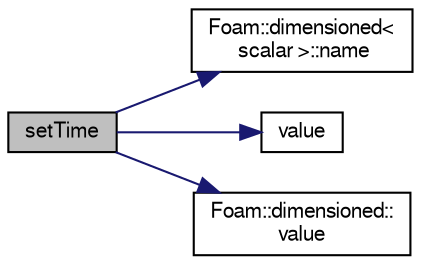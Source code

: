 digraph "setTime"
{
  bgcolor="transparent";
  edge [fontname="FreeSans",fontsize="10",labelfontname="FreeSans",labelfontsize="10"];
  node [fontname="FreeSans",fontsize="10",shape=record];
  rankdir="LR";
  Node1 [label="setTime",height=0.2,width=0.4,color="black", fillcolor="grey75", style="filled" fontcolor="black"];
  Node1 -> Node2 [color="midnightblue",fontsize="10",style="solid",fontname="FreeSans"];
  Node2 [label="Foam::dimensioned\<\l scalar \>::name",height=0.2,width=0.4,color="black",URL="$a00510.html#a6d60057c26042eaf7fa1b3b6fb07b582",tooltip="Return const reference to name. "];
  Node1 -> Node3 [color="midnightblue",fontsize="10",style="solid",fontname="FreeSans"];
  Node3 [label="value",height=0.2,width=0.4,color="black",URL="$a04591.html#a7f851d6ccb9cf41e28285ce3b75e11df"];
  Node1 -> Node4 [color="midnightblue",fontsize="10",style="solid",fontname="FreeSans"];
  Node4 [label="Foam::dimensioned::\lvalue",height=0.2,width=0.4,color="black",URL="$a00510.html#a080d3824651cfcf52f72acceec615aaa",tooltip="Return const reference to value. "];
}
